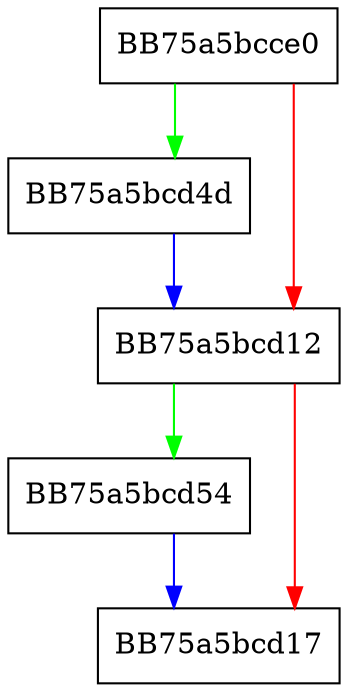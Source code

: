 digraph load_shadow_pages {
  node [shape="box"];
  graph [splines=ortho];
  BB75a5bcce0 -> BB75a5bcd4d [color="green"];
  BB75a5bcce0 -> BB75a5bcd12 [color="red"];
  BB75a5bcd12 -> BB75a5bcd54 [color="green"];
  BB75a5bcd12 -> BB75a5bcd17 [color="red"];
  BB75a5bcd4d -> BB75a5bcd12 [color="blue"];
  BB75a5bcd54 -> BB75a5bcd17 [color="blue"];
}
